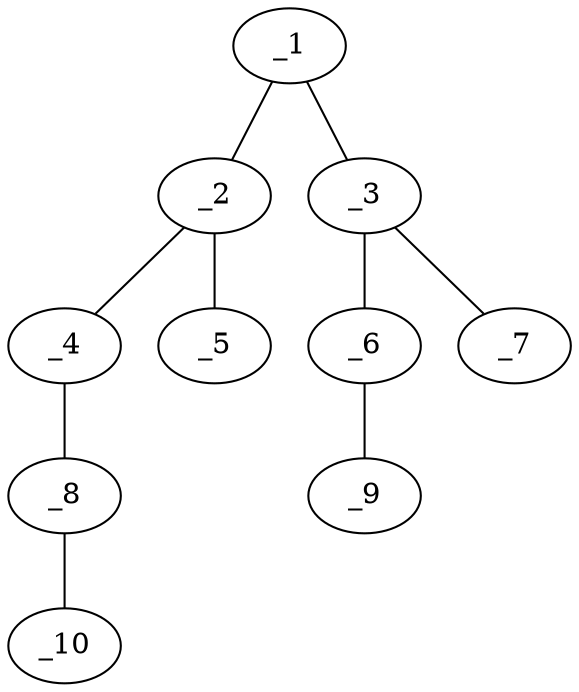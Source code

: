 graph molid372154 {
	_1	 [charge=0,
		chem=4,
		symbol="N  ",
		x="5.4641",
		y="0.75"];
	_2	 [charge=0,
		chem=1,
		symbol="C  ",
		x="4.5981",
		y="0.25"];
	_1 -- _2	 [valence=1];
	_3	 [charge=0,
		chem=1,
		symbol="C  ",
		x="6.3301",
		y="0.25"];
	_1 -- _3	 [valence=1];
	_4	 [charge=0,
		chem=4,
		symbol="N  ",
		x="3.7321",
		y="0.75"];
	_2 -- _4	 [valence=1];
	_5	 [charge=0,
		chem=4,
		symbol="N  ",
		x="4.5981",
		y="-0.75"];
	_2 -- _5	 [valence=2];
	_6	 [charge=0,
		chem=1,
		symbol="C  ",
		x="7.1962",
		y="0.75"];
	_3 -- _6	 [valence=1];
	_7	 [charge=0,
		chem=2,
		symbol="O  ",
		x="6.3301",
		y="-0.75"];
	_3 -- _7	 [valence=2];
	_8	 [charge=0,
		chem=1,
		symbol="C  ",
		x="2.866",
		y="0.25"];
	_4 -- _8	 [valence=1];
	_9	 [charge=0,
		chem=1,
		symbol="C  ",
		x="8.0622",
		y="0.25"];
	_6 -- _9	 [valence=2];
	_10	 [charge=0,
		chem=4,
		symbol="N  ",
		x=2,
		y="-0.25"];
	_8 -- _10	 [valence=3];
}

